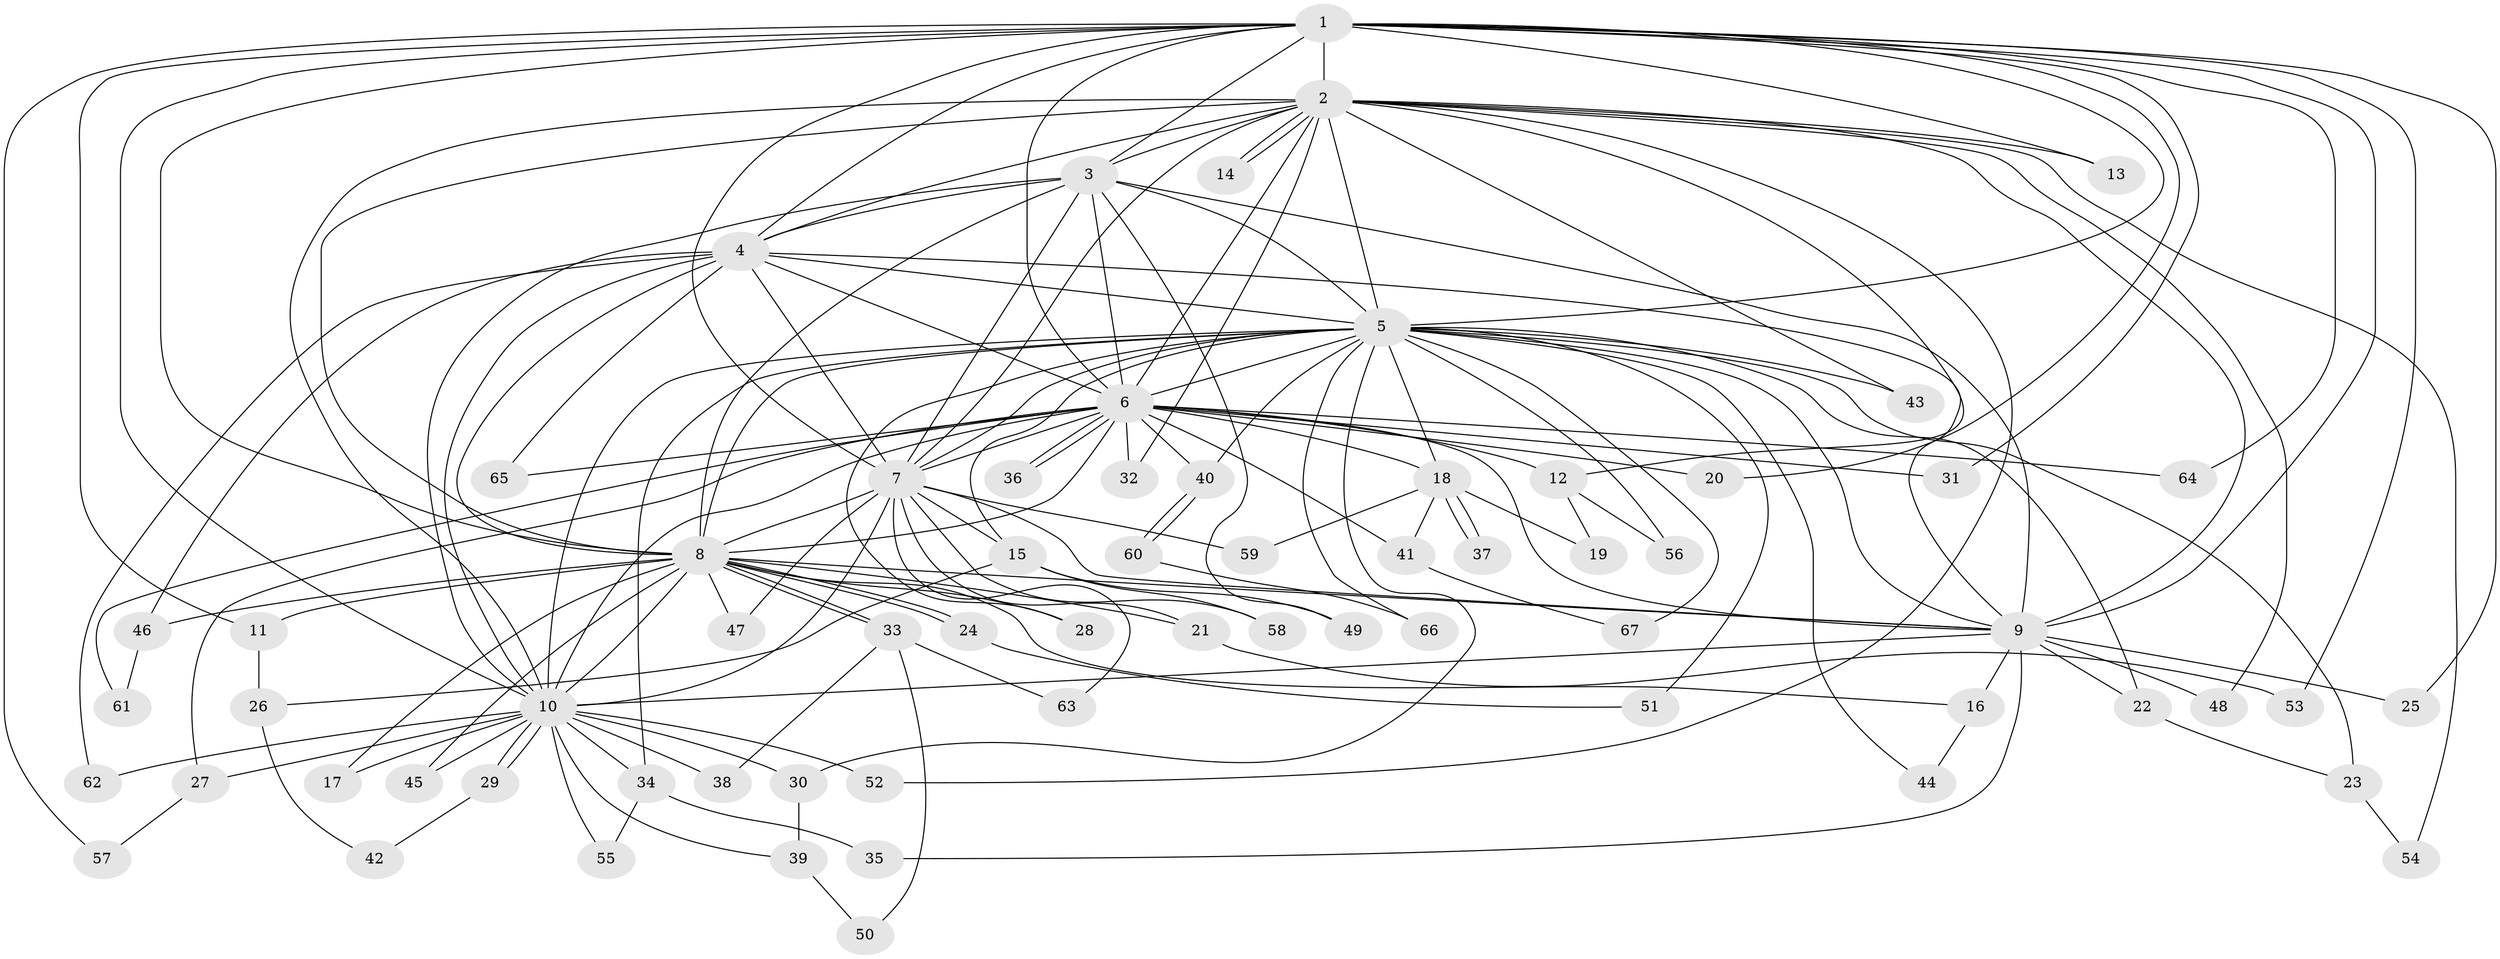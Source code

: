 // Generated by graph-tools (version 1.1) at 2025/44/03/09/25 04:44:24]
// undirected, 67 vertices, 159 edges
graph export_dot {
graph [start="1"]
  node [color=gray90,style=filled];
  1;
  2;
  3;
  4;
  5;
  6;
  7;
  8;
  9;
  10;
  11;
  12;
  13;
  14;
  15;
  16;
  17;
  18;
  19;
  20;
  21;
  22;
  23;
  24;
  25;
  26;
  27;
  28;
  29;
  30;
  31;
  32;
  33;
  34;
  35;
  36;
  37;
  38;
  39;
  40;
  41;
  42;
  43;
  44;
  45;
  46;
  47;
  48;
  49;
  50;
  51;
  52;
  53;
  54;
  55;
  56;
  57;
  58;
  59;
  60;
  61;
  62;
  63;
  64;
  65;
  66;
  67;
  1 -- 2;
  1 -- 3;
  1 -- 4;
  1 -- 5;
  1 -- 6;
  1 -- 7;
  1 -- 8;
  1 -- 9;
  1 -- 10;
  1 -- 11;
  1 -- 13;
  1 -- 20;
  1 -- 25;
  1 -- 31;
  1 -- 53;
  1 -- 57;
  1 -- 64;
  2 -- 3;
  2 -- 4;
  2 -- 5;
  2 -- 6;
  2 -- 7;
  2 -- 8;
  2 -- 9;
  2 -- 10;
  2 -- 12;
  2 -- 13;
  2 -- 14;
  2 -- 14;
  2 -- 32;
  2 -- 43;
  2 -- 48;
  2 -- 52;
  2 -- 54;
  3 -- 4;
  3 -- 5;
  3 -- 6;
  3 -- 7;
  3 -- 8;
  3 -- 9;
  3 -- 10;
  3 -- 49;
  4 -- 5;
  4 -- 6;
  4 -- 7;
  4 -- 8;
  4 -- 9;
  4 -- 10;
  4 -- 46;
  4 -- 62;
  4 -- 65;
  5 -- 6;
  5 -- 7;
  5 -- 8;
  5 -- 9;
  5 -- 10;
  5 -- 15;
  5 -- 18;
  5 -- 22;
  5 -- 23;
  5 -- 28;
  5 -- 30;
  5 -- 34;
  5 -- 40;
  5 -- 43;
  5 -- 44;
  5 -- 51;
  5 -- 56;
  5 -- 66;
  5 -- 67;
  6 -- 7;
  6 -- 8;
  6 -- 9;
  6 -- 10;
  6 -- 12;
  6 -- 18;
  6 -- 20;
  6 -- 27;
  6 -- 31;
  6 -- 32;
  6 -- 36;
  6 -- 36;
  6 -- 40;
  6 -- 41;
  6 -- 61;
  6 -- 64;
  6 -- 65;
  7 -- 8;
  7 -- 9;
  7 -- 10;
  7 -- 15;
  7 -- 21;
  7 -- 47;
  7 -- 58;
  7 -- 59;
  7 -- 63;
  8 -- 9;
  8 -- 10;
  8 -- 11;
  8 -- 16;
  8 -- 17;
  8 -- 21;
  8 -- 24;
  8 -- 24;
  8 -- 28;
  8 -- 33;
  8 -- 33;
  8 -- 45;
  8 -- 46;
  8 -- 47;
  9 -- 10;
  9 -- 16;
  9 -- 22;
  9 -- 25;
  9 -- 35;
  9 -- 48;
  10 -- 17;
  10 -- 27;
  10 -- 29;
  10 -- 29;
  10 -- 30;
  10 -- 34;
  10 -- 38;
  10 -- 39;
  10 -- 45;
  10 -- 52;
  10 -- 55;
  10 -- 62;
  11 -- 26;
  12 -- 19;
  12 -- 56;
  15 -- 26;
  15 -- 49;
  15 -- 58;
  16 -- 44;
  18 -- 19;
  18 -- 37;
  18 -- 37;
  18 -- 41;
  18 -- 59;
  21 -- 53;
  22 -- 23;
  23 -- 54;
  24 -- 51;
  26 -- 42;
  27 -- 57;
  29 -- 42;
  30 -- 39;
  33 -- 38;
  33 -- 50;
  33 -- 63;
  34 -- 35;
  34 -- 55;
  39 -- 50;
  40 -- 60;
  40 -- 60;
  41 -- 67;
  46 -- 61;
  60 -- 66;
}
